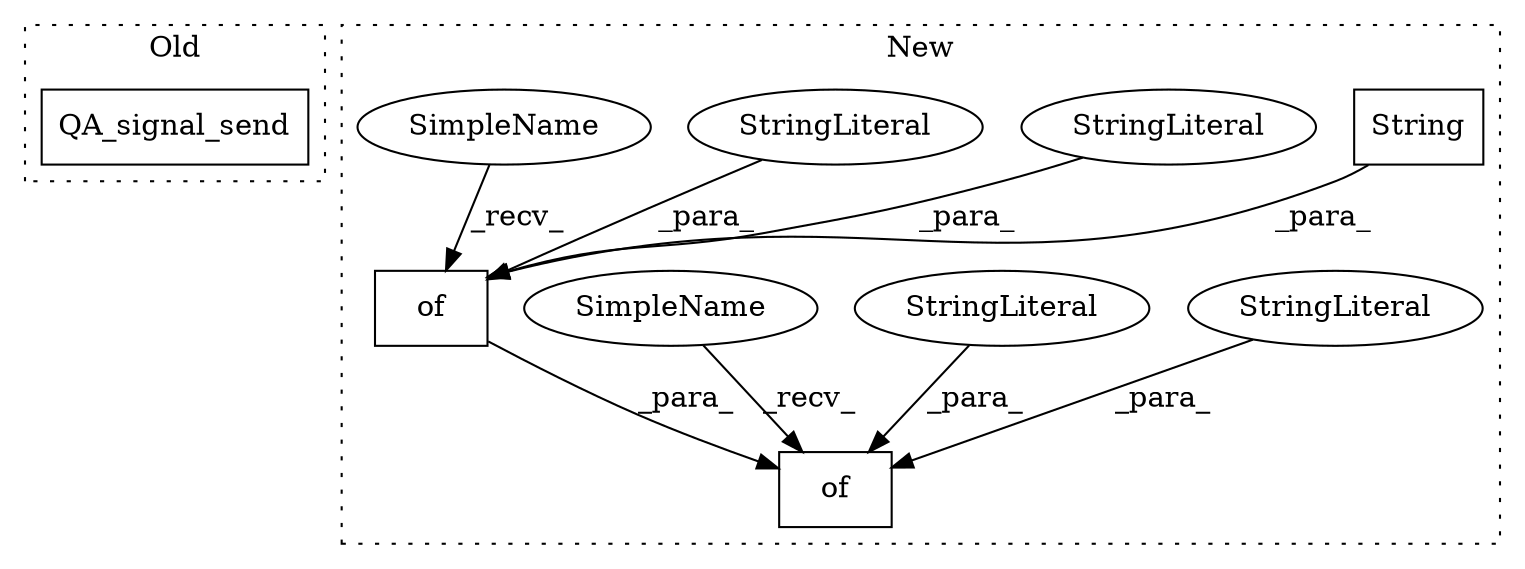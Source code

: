 digraph G {
subgraph cluster0 {
1 [label="QA_signal_send" a="32" s="1526,1555" l="15,1" shape="box"];
label = "Old";
style="dotted";
}
subgraph cluster1 {
2 [label="of" a="32" s="1630,1745" l="3,1" shape="box"];
3 [label="of" a="32" s="1680,1744" l="3,1" shape="box"];
4 [label="String" a="32" s="1690,1708" l="7,1" shape="box"];
5 [label="StringLiteral" a="45" s="1666" l="9" shape="ellipse"];
6 [label="StringLiteral" a="45" s="1642" l="8" shape="ellipse"];
7 [label="StringLiteral" a="45" s="1710" l="10" shape="ellipse"];
8 [label="StringLiteral" a="45" s="1683" l="6" shape="ellipse"];
9 [label="SimpleName" a="42" s="1626" l="3" shape="ellipse"];
10 [label="SimpleName" a="42" s="1676" l="3" shape="ellipse"];
label = "New";
style="dotted";
}
3 -> 2 [label="_para_"];
4 -> 3 [label="_para_"];
5 -> 2 [label="_para_"];
6 -> 2 [label="_para_"];
7 -> 3 [label="_para_"];
8 -> 3 [label="_para_"];
9 -> 2 [label="_recv_"];
10 -> 3 [label="_recv_"];
}